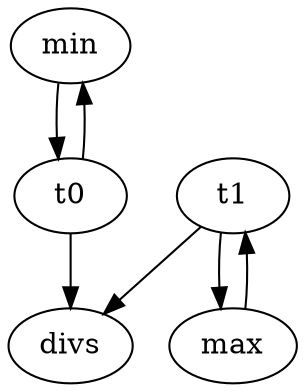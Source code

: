 digraph spinners {
S0 [label="min"]
S1 [label="max"]

T0 [label="t0"]
T1 [label="t1"]

D [label="divs"]

S0->T0
S1->T1
T0->S0
T1->S1

T0->D
T1->D
}